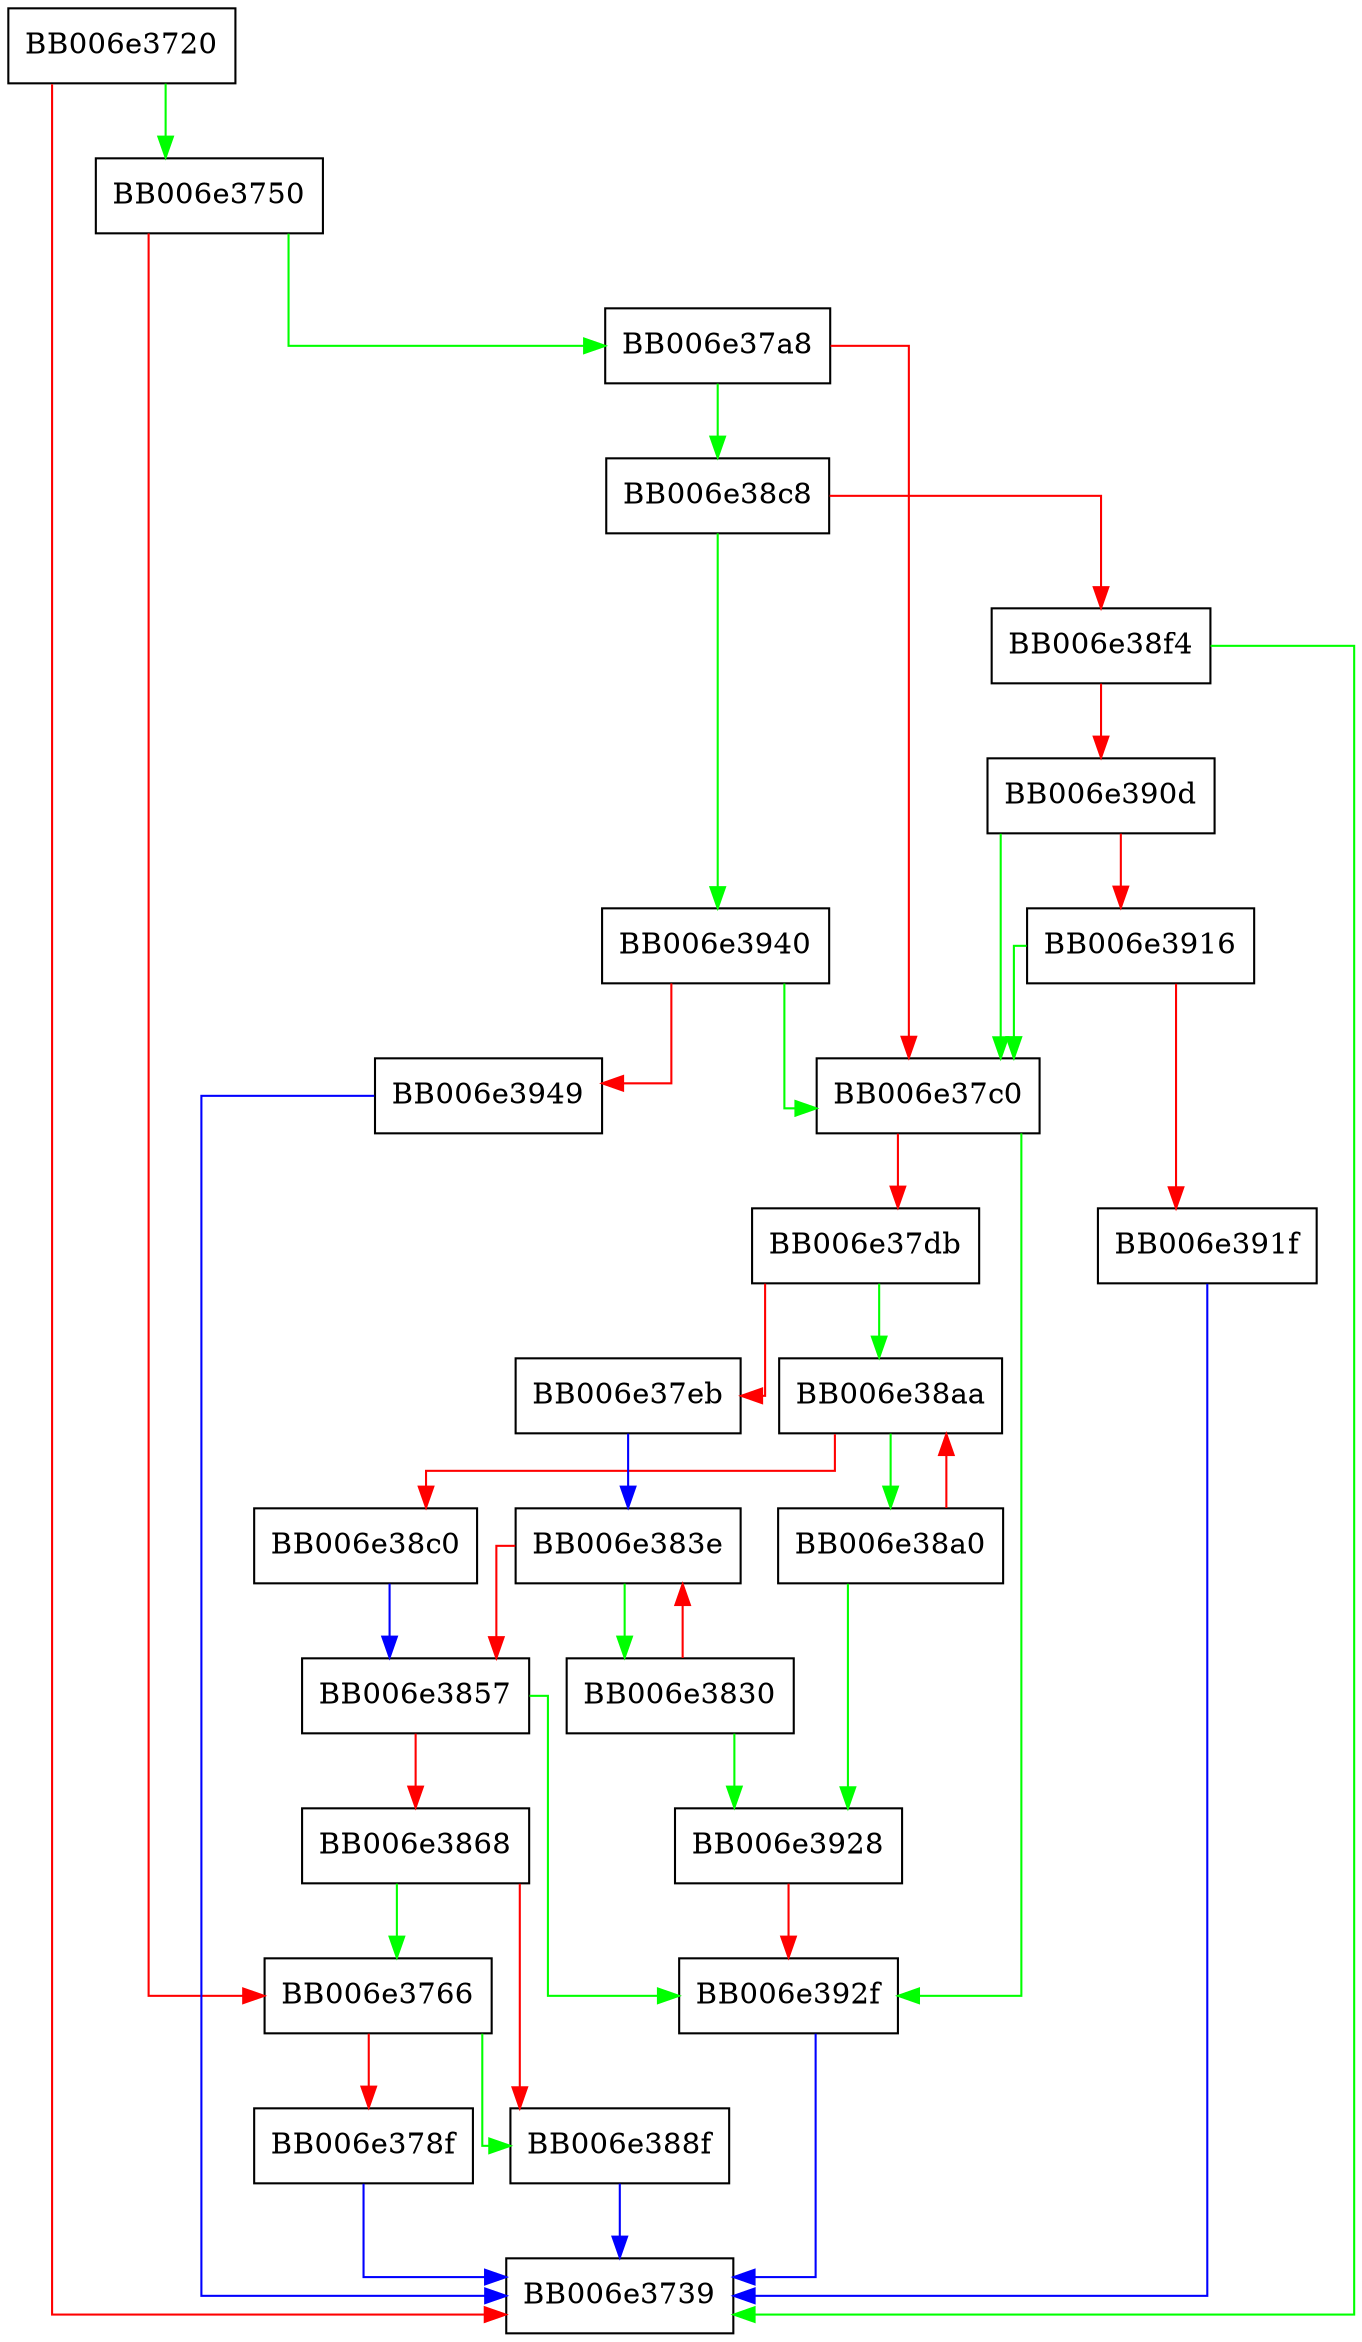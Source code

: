 digraph wait_random_seeded {
  node [shape="box"];
  graph [splines=ortho];
  BB006e3720 -> BB006e3750 [color="green"];
  BB006e3720 -> BB006e3739 [color="red"];
  BB006e3750 -> BB006e37a8 [color="green"];
  BB006e3750 -> BB006e3766 [color="red"];
  BB006e3766 -> BB006e388f [color="green"];
  BB006e3766 -> BB006e378f [color="red"];
  BB006e378f -> BB006e3739 [color="blue"];
  BB006e37a8 -> BB006e38c8 [color="green"];
  BB006e37a8 -> BB006e37c0 [color="red"];
  BB006e37c0 -> BB006e392f [color="green"];
  BB006e37c0 -> BB006e37db [color="red"];
  BB006e37db -> BB006e38aa [color="green"];
  BB006e37db -> BB006e37eb [color="red"];
  BB006e37eb -> BB006e383e [color="blue"];
  BB006e3830 -> BB006e3928 [color="green"];
  BB006e3830 -> BB006e383e [color="red"];
  BB006e383e -> BB006e3830 [color="green"];
  BB006e383e -> BB006e3857 [color="red"];
  BB006e3857 -> BB006e392f [color="green"];
  BB006e3857 -> BB006e3868 [color="red"];
  BB006e3868 -> BB006e3766 [color="green"];
  BB006e3868 -> BB006e388f [color="red"];
  BB006e388f -> BB006e3739 [color="blue"];
  BB006e38a0 -> BB006e3928 [color="green"];
  BB006e38a0 -> BB006e38aa [color="red"];
  BB006e38aa -> BB006e38a0 [color="green"];
  BB006e38aa -> BB006e38c0 [color="red"];
  BB006e38c0 -> BB006e3857 [color="blue"];
  BB006e38c8 -> BB006e3940 [color="green"];
  BB006e38c8 -> BB006e38f4 [color="red"];
  BB006e38f4 -> BB006e3739 [color="green"];
  BB006e38f4 -> BB006e390d [color="red"];
  BB006e390d -> BB006e37c0 [color="green"];
  BB006e390d -> BB006e3916 [color="red"];
  BB006e3916 -> BB006e37c0 [color="green"];
  BB006e3916 -> BB006e391f [color="red"];
  BB006e391f -> BB006e3739 [color="blue"];
  BB006e3928 -> BB006e392f [color="red"];
  BB006e392f -> BB006e3739 [color="blue"];
  BB006e3940 -> BB006e37c0 [color="green"];
  BB006e3940 -> BB006e3949 [color="red"];
  BB006e3949 -> BB006e3739 [color="blue"];
}